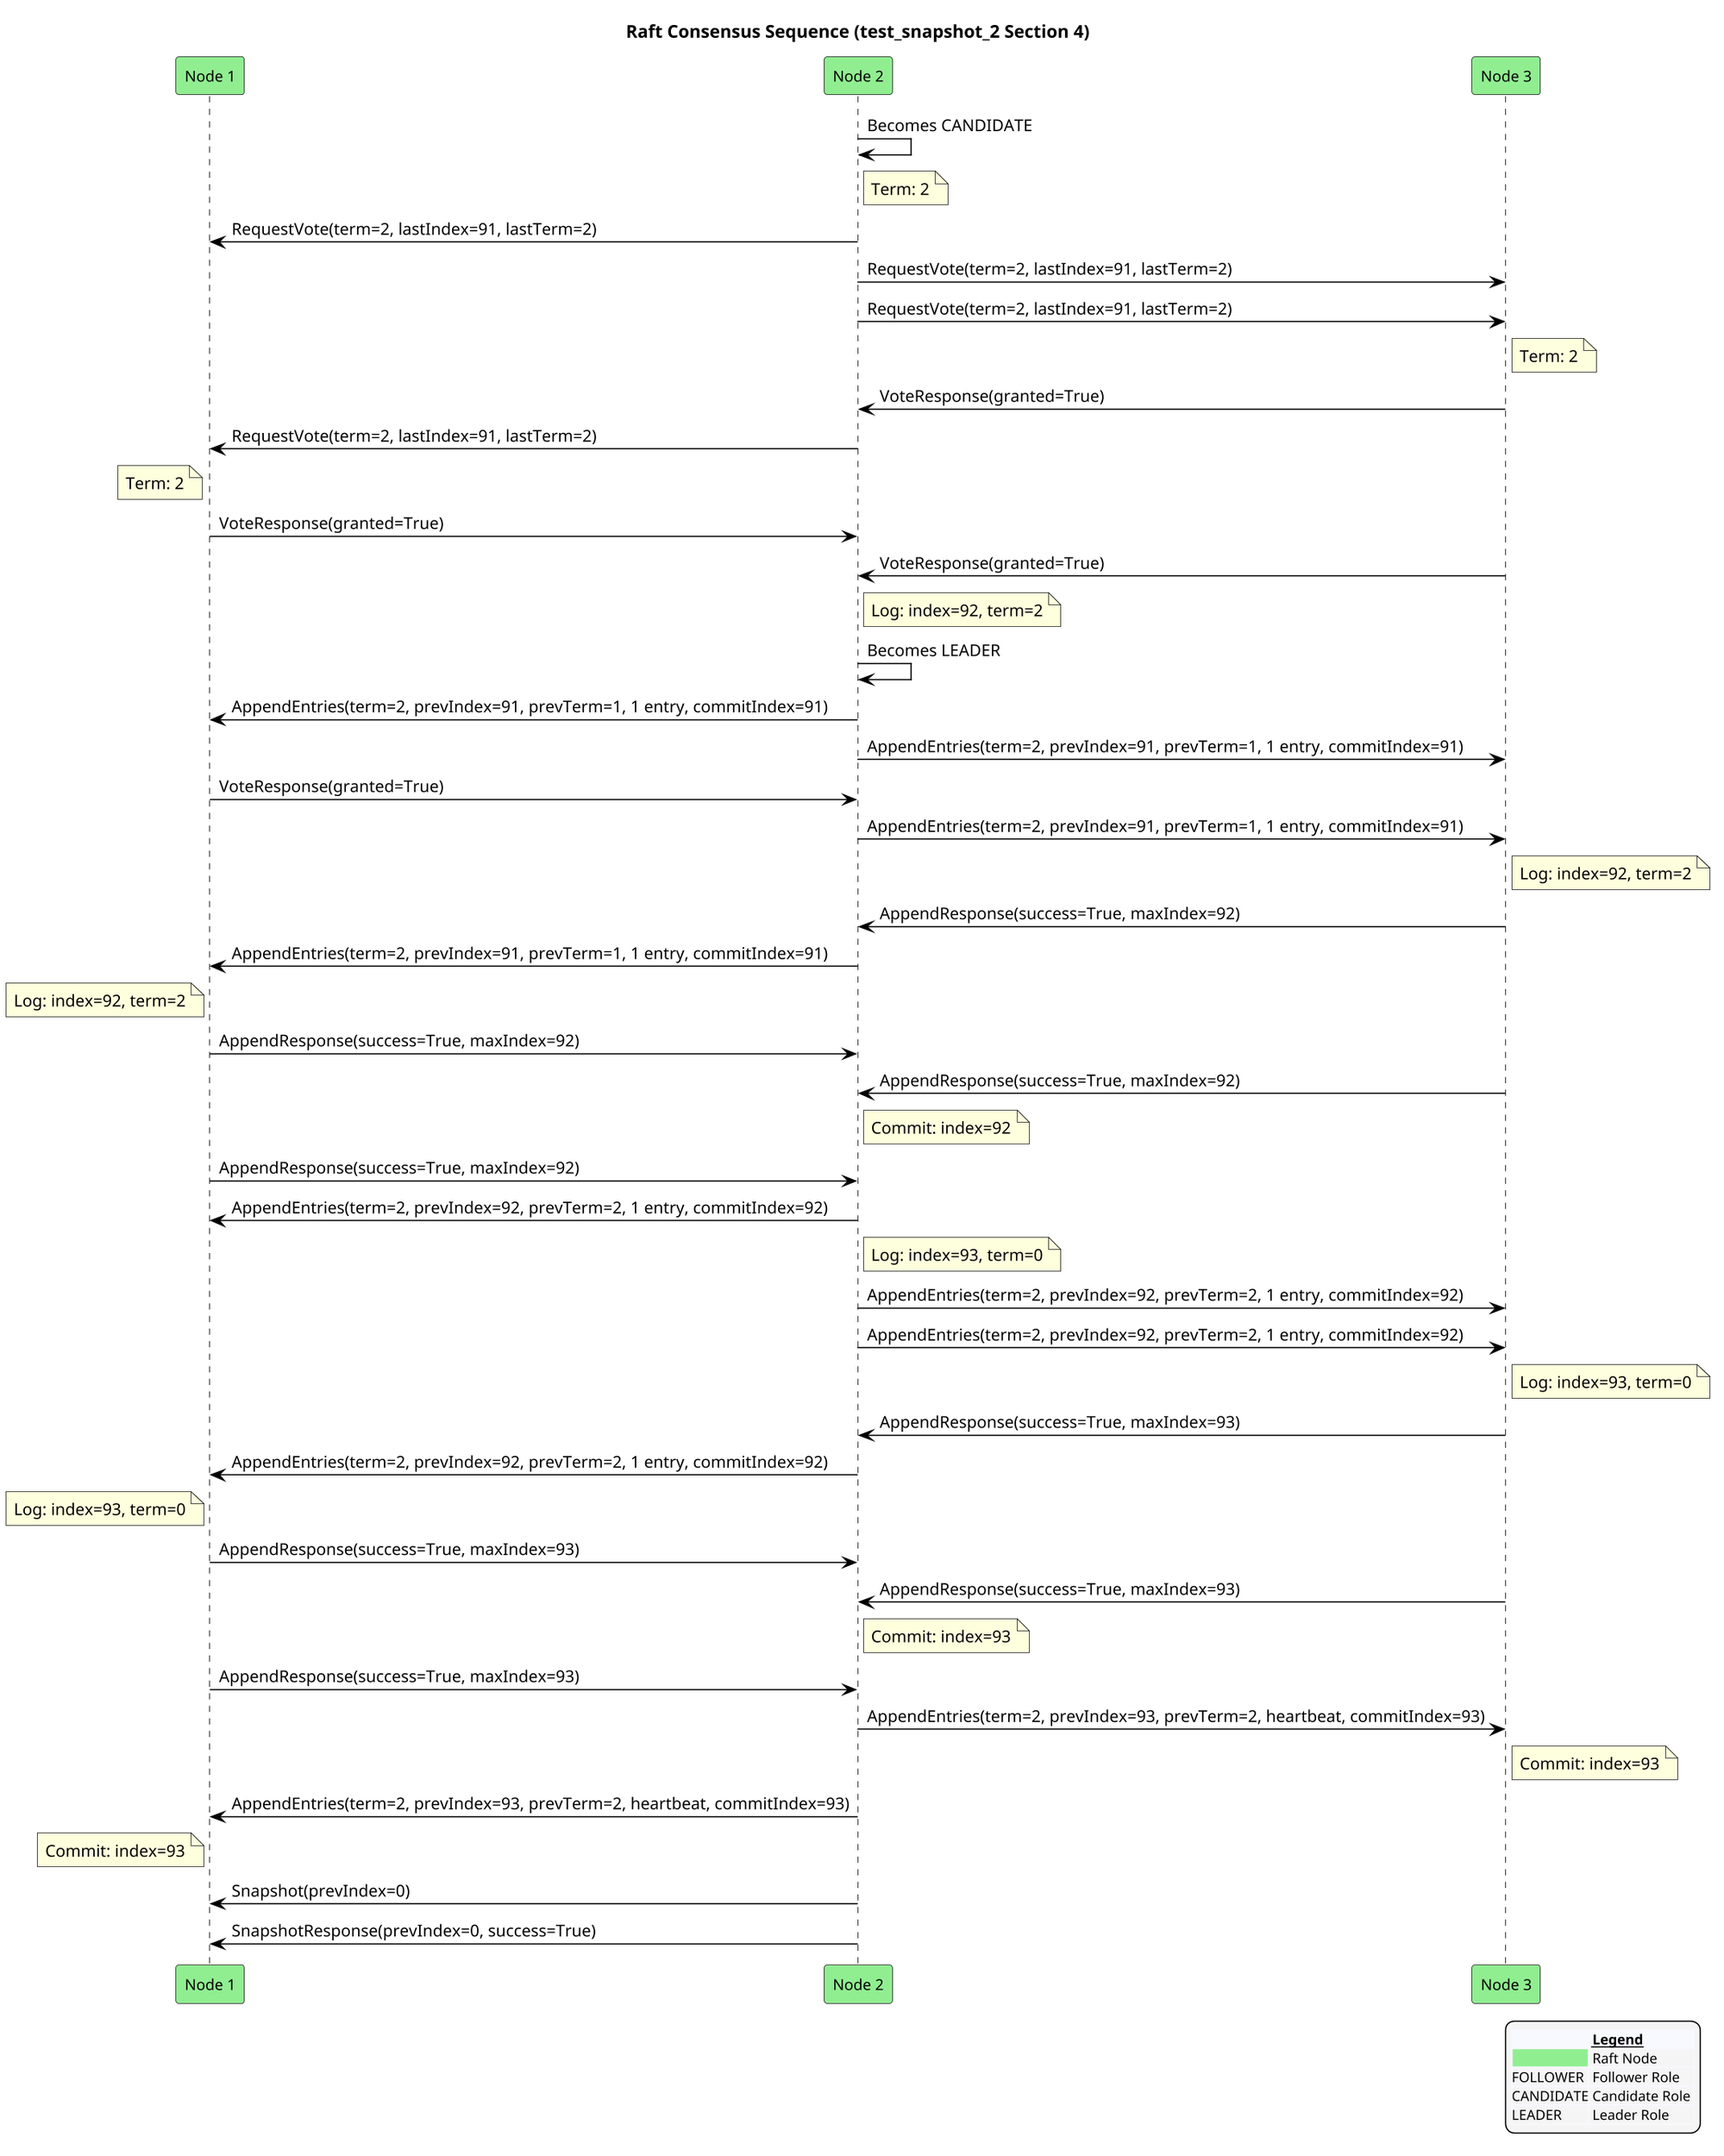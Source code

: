 @startuml
!pragma ratio 0.7
skinparam dpi 150
skinparam monochrome false
skinparam sequence {
  ArrowColor Black
  ActorBorderColor Black
  LifeLineBorderColor Black
  ParticipantFontSize 12
  Padding 10
}
skinparam legend {
  BackgroundColor #F5F5F5
  FontSize 11
}
title Raft Consensus Sequence (test_snapshot_2 Section 4)

participant "Node 1" as n1 order 10 #Lightgreen
participant "Node 2" as n2 order 20 #Lightgreen
participant "Node 3" as n3 order 30 #Lightgreen
n2 -> n2: Becomes CANDIDATE
note right of n2: Term: 2
n2 -> n1: RequestVote(term=2, lastIndex=91, lastTerm=2)
n2 -> n3: RequestVote(term=2, lastIndex=91, lastTerm=2)
n2 -> n3: RequestVote(term=2, lastIndex=91, lastTerm=2)
note right of n3: Term: 2
n3 -> n2: VoteResponse(granted=True)
n2 -> n1: RequestVote(term=2, lastIndex=91, lastTerm=2)
note left of n1: Term: 2
n1 -> n2: VoteResponse(granted=True)
n3 -> n2: VoteResponse(granted=True)
note right of n2: Log: index=92, term=2
n2 -> n2: Becomes LEADER
n2 -> n1: AppendEntries(term=2, prevIndex=91, prevTerm=1, 1 entry, commitIndex=91)
n2 -> n3: AppendEntries(term=2, prevIndex=91, prevTerm=1, 1 entry, commitIndex=91)
n1 -> n2: VoteResponse(granted=True)
n2 -> n3: AppendEntries(term=2, prevIndex=91, prevTerm=1, 1 entry, commitIndex=91)
note right of n3: Log: index=92, term=2
n3 -> n2: AppendResponse(success=True, maxIndex=92)
n2 -> n1: AppendEntries(term=2, prevIndex=91, prevTerm=1, 1 entry, commitIndex=91)
note left of n1: Log: index=92, term=2
n1 -> n2: AppendResponse(success=True, maxIndex=92)
n3 -> n2: AppendResponse(success=True, maxIndex=92)
note right of n2: Commit: index=92
n1 -> n2: AppendResponse(success=True, maxIndex=92)
n2 -> n1: AppendEntries(term=2, prevIndex=92, prevTerm=2, 1 entry, commitIndex=92)
note right of n2: Log: index=93, term=0
n2 -> n3: AppendEntries(term=2, prevIndex=92, prevTerm=2, 1 entry, commitIndex=92)
n2 -> n3: AppendEntries(term=2, prevIndex=92, prevTerm=2, 1 entry, commitIndex=92)
note right of n3: Log: index=93, term=0
n3 -> n2: AppendResponse(success=True, maxIndex=93)
n2 -> n1: AppendEntries(term=2, prevIndex=92, prevTerm=2, 1 entry, commitIndex=92)
note left of n1: Log: index=93, term=0
n1 -> n2: AppendResponse(success=True, maxIndex=93)
n3 -> n2: AppendResponse(success=True, maxIndex=93)
note right of n2: Commit: index=93
n1 -> n2: AppendResponse(success=True, maxIndex=93)
n2 -> n3: AppendEntries(term=2, prevIndex=93, prevTerm=2, heartbeat, commitIndex=93)
note right of n3: Commit: index=93
n2 -> n1: AppendEntries(term=2, prevIndex=93, prevTerm=2, heartbeat, commitIndex=93)
note left of n1: Commit: index=93
n2 -> n1: Snapshot(prevIndex=0)
n2 -> n1: SnapshotResponse(prevIndex=0, success=True)

legend right
  <#GhostWhite,#GhostWhite>|      |= __Legend__ |
  |<#Lightgreen>| Raft Node |
  |FOLLOWER| Follower Role |
  |CANDIDATE| Candidate Role |
  |LEADER| Leader Role |
endlegend
@enduml
